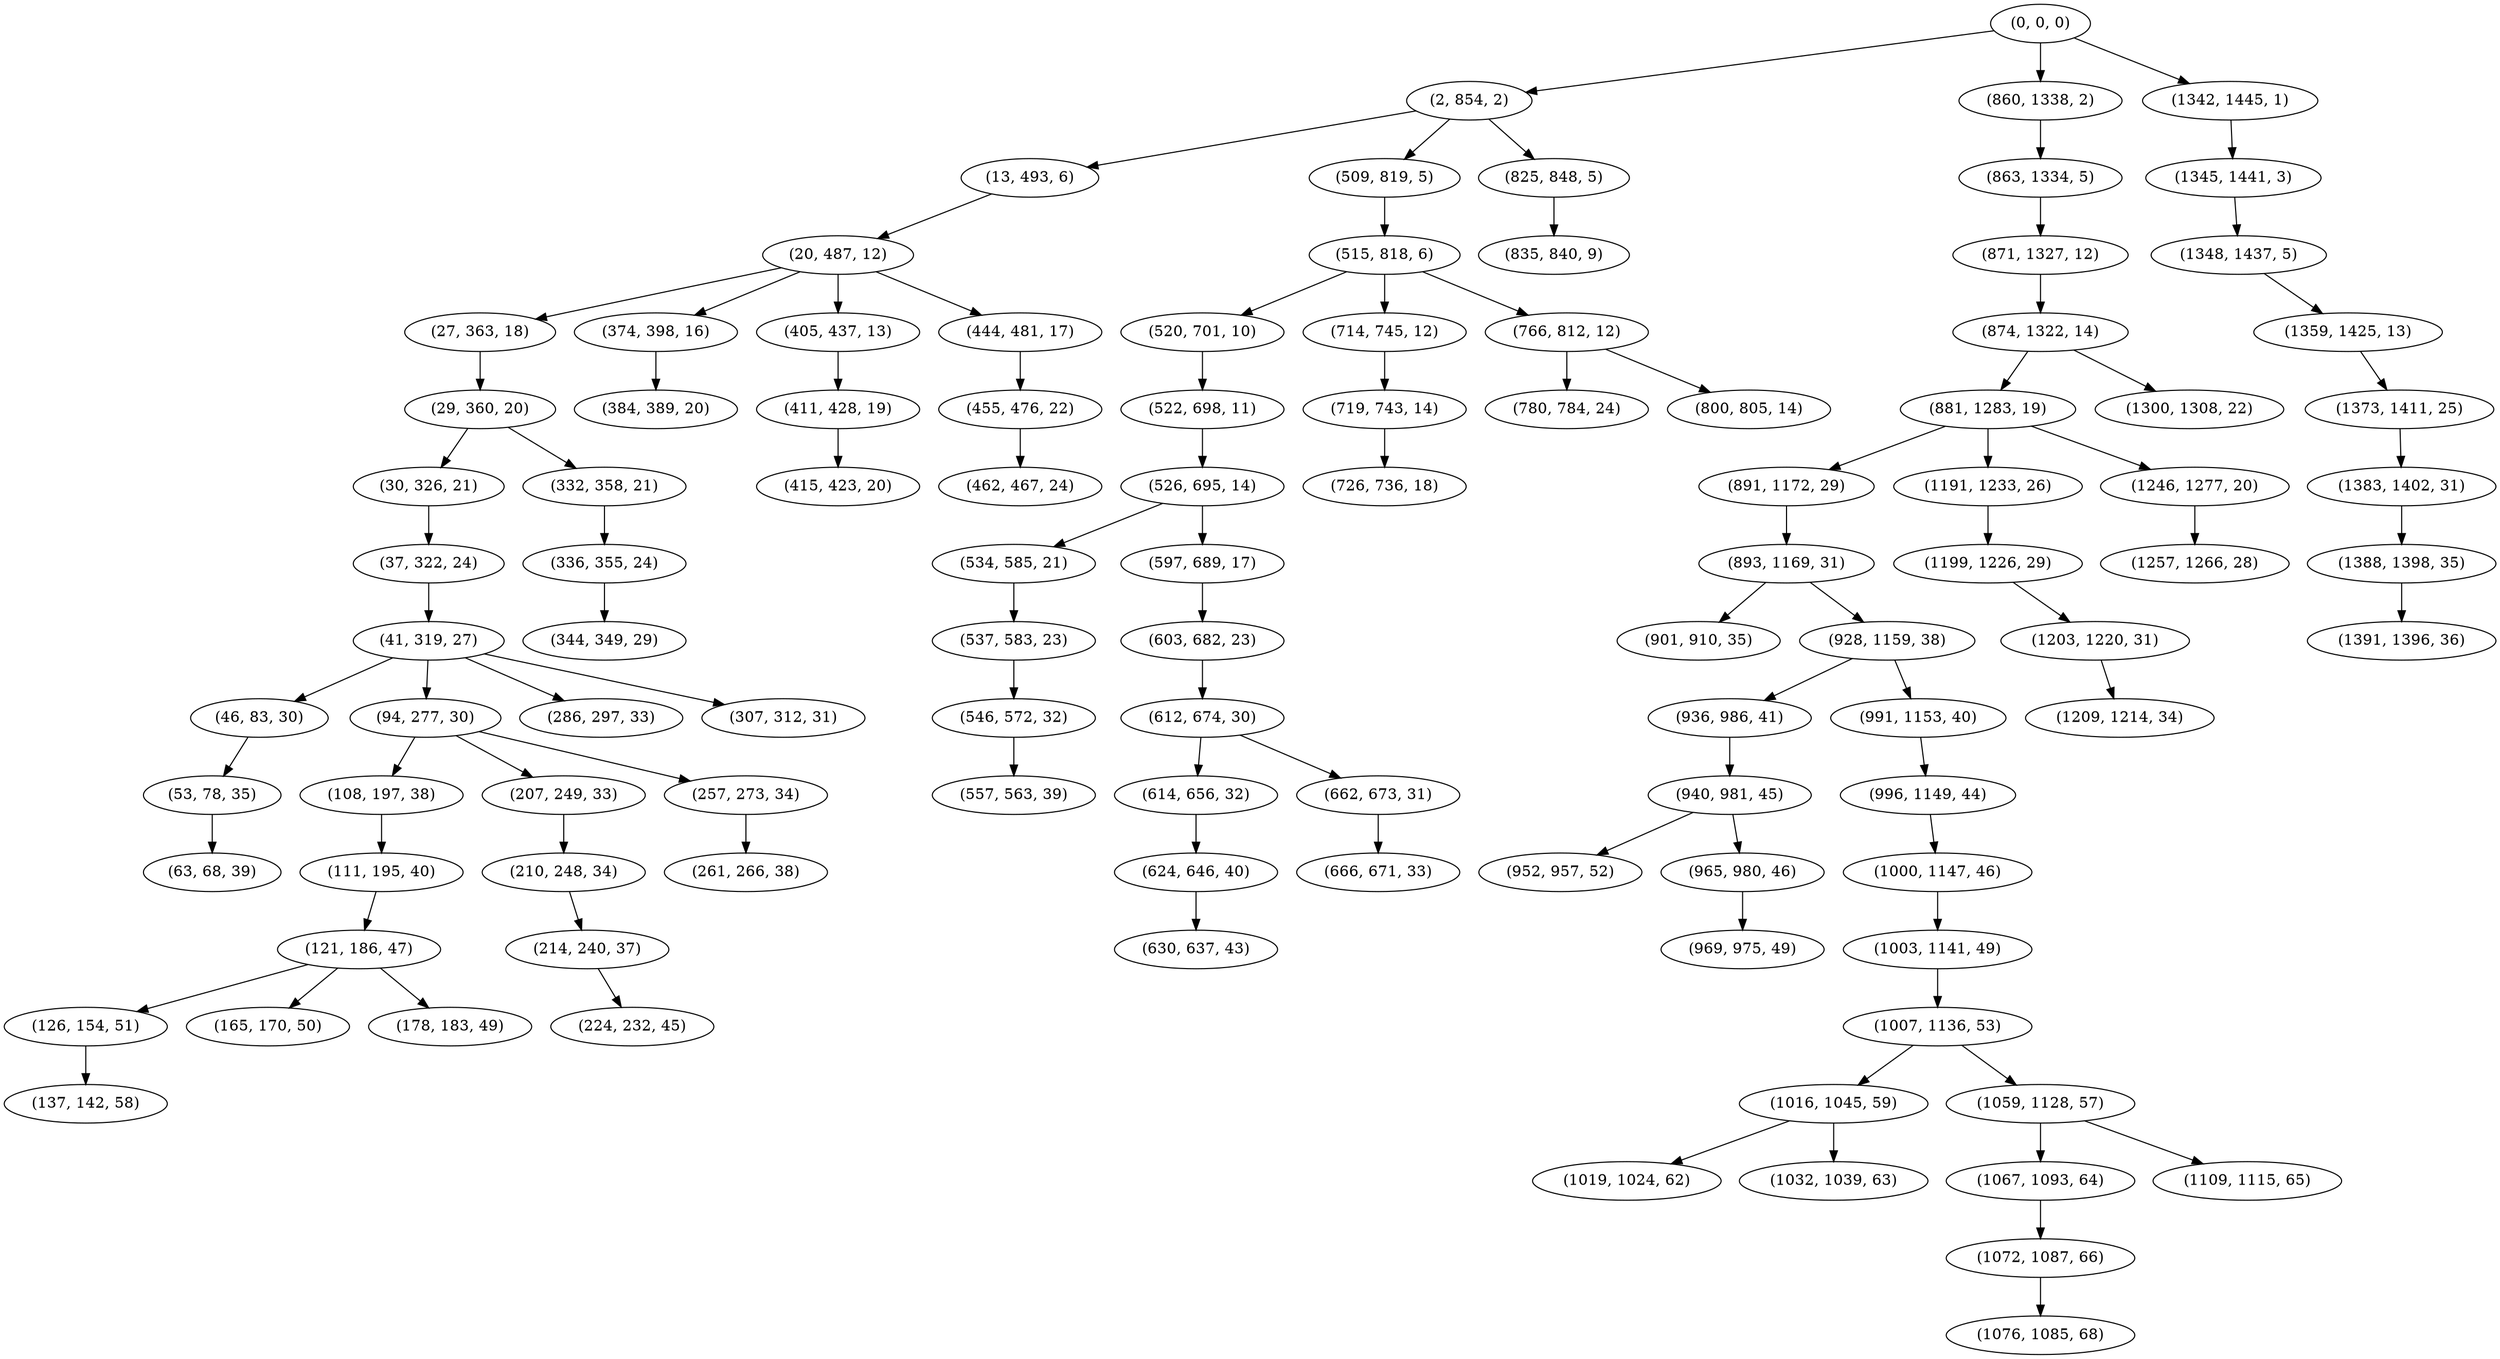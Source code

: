 digraph tree {
    "(0, 0, 0)";
    "(2, 854, 2)";
    "(13, 493, 6)";
    "(20, 487, 12)";
    "(27, 363, 18)";
    "(29, 360, 20)";
    "(30, 326, 21)";
    "(37, 322, 24)";
    "(41, 319, 27)";
    "(46, 83, 30)";
    "(53, 78, 35)";
    "(63, 68, 39)";
    "(94, 277, 30)";
    "(108, 197, 38)";
    "(111, 195, 40)";
    "(121, 186, 47)";
    "(126, 154, 51)";
    "(137, 142, 58)";
    "(165, 170, 50)";
    "(178, 183, 49)";
    "(207, 249, 33)";
    "(210, 248, 34)";
    "(214, 240, 37)";
    "(224, 232, 45)";
    "(257, 273, 34)";
    "(261, 266, 38)";
    "(286, 297, 33)";
    "(307, 312, 31)";
    "(332, 358, 21)";
    "(336, 355, 24)";
    "(344, 349, 29)";
    "(374, 398, 16)";
    "(384, 389, 20)";
    "(405, 437, 13)";
    "(411, 428, 19)";
    "(415, 423, 20)";
    "(444, 481, 17)";
    "(455, 476, 22)";
    "(462, 467, 24)";
    "(509, 819, 5)";
    "(515, 818, 6)";
    "(520, 701, 10)";
    "(522, 698, 11)";
    "(526, 695, 14)";
    "(534, 585, 21)";
    "(537, 583, 23)";
    "(546, 572, 32)";
    "(557, 563, 39)";
    "(597, 689, 17)";
    "(603, 682, 23)";
    "(612, 674, 30)";
    "(614, 656, 32)";
    "(624, 646, 40)";
    "(630, 637, 43)";
    "(662, 673, 31)";
    "(666, 671, 33)";
    "(714, 745, 12)";
    "(719, 743, 14)";
    "(726, 736, 18)";
    "(766, 812, 12)";
    "(780, 784, 24)";
    "(800, 805, 14)";
    "(825, 848, 5)";
    "(835, 840, 9)";
    "(860, 1338, 2)";
    "(863, 1334, 5)";
    "(871, 1327, 12)";
    "(874, 1322, 14)";
    "(881, 1283, 19)";
    "(891, 1172, 29)";
    "(893, 1169, 31)";
    "(901, 910, 35)";
    "(928, 1159, 38)";
    "(936, 986, 41)";
    "(940, 981, 45)";
    "(952, 957, 52)";
    "(965, 980, 46)";
    "(969, 975, 49)";
    "(991, 1153, 40)";
    "(996, 1149, 44)";
    "(1000, 1147, 46)";
    "(1003, 1141, 49)";
    "(1007, 1136, 53)";
    "(1016, 1045, 59)";
    "(1019, 1024, 62)";
    "(1032, 1039, 63)";
    "(1059, 1128, 57)";
    "(1067, 1093, 64)";
    "(1072, 1087, 66)";
    "(1076, 1085, 68)";
    "(1109, 1115, 65)";
    "(1191, 1233, 26)";
    "(1199, 1226, 29)";
    "(1203, 1220, 31)";
    "(1209, 1214, 34)";
    "(1246, 1277, 20)";
    "(1257, 1266, 28)";
    "(1300, 1308, 22)";
    "(1342, 1445, 1)";
    "(1345, 1441, 3)";
    "(1348, 1437, 5)";
    "(1359, 1425, 13)";
    "(1373, 1411, 25)";
    "(1383, 1402, 31)";
    "(1388, 1398, 35)";
    "(1391, 1396, 36)";
    "(0, 0, 0)" -> "(2, 854, 2)";
    "(0, 0, 0)" -> "(860, 1338, 2)";
    "(0, 0, 0)" -> "(1342, 1445, 1)";
    "(2, 854, 2)" -> "(13, 493, 6)";
    "(2, 854, 2)" -> "(509, 819, 5)";
    "(2, 854, 2)" -> "(825, 848, 5)";
    "(13, 493, 6)" -> "(20, 487, 12)";
    "(20, 487, 12)" -> "(27, 363, 18)";
    "(20, 487, 12)" -> "(374, 398, 16)";
    "(20, 487, 12)" -> "(405, 437, 13)";
    "(20, 487, 12)" -> "(444, 481, 17)";
    "(27, 363, 18)" -> "(29, 360, 20)";
    "(29, 360, 20)" -> "(30, 326, 21)";
    "(29, 360, 20)" -> "(332, 358, 21)";
    "(30, 326, 21)" -> "(37, 322, 24)";
    "(37, 322, 24)" -> "(41, 319, 27)";
    "(41, 319, 27)" -> "(46, 83, 30)";
    "(41, 319, 27)" -> "(94, 277, 30)";
    "(41, 319, 27)" -> "(286, 297, 33)";
    "(41, 319, 27)" -> "(307, 312, 31)";
    "(46, 83, 30)" -> "(53, 78, 35)";
    "(53, 78, 35)" -> "(63, 68, 39)";
    "(94, 277, 30)" -> "(108, 197, 38)";
    "(94, 277, 30)" -> "(207, 249, 33)";
    "(94, 277, 30)" -> "(257, 273, 34)";
    "(108, 197, 38)" -> "(111, 195, 40)";
    "(111, 195, 40)" -> "(121, 186, 47)";
    "(121, 186, 47)" -> "(126, 154, 51)";
    "(121, 186, 47)" -> "(165, 170, 50)";
    "(121, 186, 47)" -> "(178, 183, 49)";
    "(126, 154, 51)" -> "(137, 142, 58)";
    "(207, 249, 33)" -> "(210, 248, 34)";
    "(210, 248, 34)" -> "(214, 240, 37)";
    "(214, 240, 37)" -> "(224, 232, 45)";
    "(257, 273, 34)" -> "(261, 266, 38)";
    "(332, 358, 21)" -> "(336, 355, 24)";
    "(336, 355, 24)" -> "(344, 349, 29)";
    "(374, 398, 16)" -> "(384, 389, 20)";
    "(405, 437, 13)" -> "(411, 428, 19)";
    "(411, 428, 19)" -> "(415, 423, 20)";
    "(444, 481, 17)" -> "(455, 476, 22)";
    "(455, 476, 22)" -> "(462, 467, 24)";
    "(509, 819, 5)" -> "(515, 818, 6)";
    "(515, 818, 6)" -> "(520, 701, 10)";
    "(515, 818, 6)" -> "(714, 745, 12)";
    "(515, 818, 6)" -> "(766, 812, 12)";
    "(520, 701, 10)" -> "(522, 698, 11)";
    "(522, 698, 11)" -> "(526, 695, 14)";
    "(526, 695, 14)" -> "(534, 585, 21)";
    "(526, 695, 14)" -> "(597, 689, 17)";
    "(534, 585, 21)" -> "(537, 583, 23)";
    "(537, 583, 23)" -> "(546, 572, 32)";
    "(546, 572, 32)" -> "(557, 563, 39)";
    "(597, 689, 17)" -> "(603, 682, 23)";
    "(603, 682, 23)" -> "(612, 674, 30)";
    "(612, 674, 30)" -> "(614, 656, 32)";
    "(612, 674, 30)" -> "(662, 673, 31)";
    "(614, 656, 32)" -> "(624, 646, 40)";
    "(624, 646, 40)" -> "(630, 637, 43)";
    "(662, 673, 31)" -> "(666, 671, 33)";
    "(714, 745, 12)" -> "(719, 743, 14)";
    "(719, 743, 14)" -> "(726, 736, 18)";
    "(766, 812, 12)" -> "(780, 784, 24)";
    "(766, 812, 12)" -> "(800, 805, 14)";
    "(825, 848, 5)" -> "(835, 840, 9)";
    "(860, 1338, 2)" -> "(863, 1334, 5)";
    "(863, 1334, 5)" -> "(871, 1327, 12)";
    "(871, 1327, 12)" -> "(874, 1322, 14)";
    "(874, 1322, 14)" -> "(881, 1283, 19)";
    "(874, 1322, 14)" -> "(1300, 1308, 22)";
    "(881, 1283, 19)" -> "(891, 1172, 29)";
    "(881, 1283, 19)" -> "(1191, 1233, 26)";
    "(881, 1283, 19)" -> "(1246, 1277, 20)";
    "(891, 1172, 29)" -> "(893, 1169, 31)";
    "(893, 1169, 31)" -> "(901, 910, 35)";
    "(893, 1169, 31)" -> "(928, 1159, 38)";
    "(928, 1159, 38)" -> "(936, 986, 41)";
    "(928, 1159, 38)" -> "(991, 1153, 40)";
    "(936, 986, 41)" -> "(940, 981, 45)";
    "(940, 981, 45)" -> "(952, 957, 52)";
    "(940, 981, 45)" -> "(965, 980, 46)";
    "(965, 980, 46)" -> "(969, 975, 49)";
    "(991, 1153, 40)" -> "(996, 1149, 44)";
    "(996, 1149, 44)" -> "(1000, 1147, 46)";
    "(1000, 1147, 46)" -> "(1003, 1141, 49)";
    "(1003, 1141, 49)" -> "(1007, 1136, 53)";
    "(1007, 1136, 53)" -> "(1016, 1045, 59)";
    "(1007, 1136, 53)" -> "(1059, 1128, 57)";
    "(1016, 1045, 59)" -> "(1019, 1024, 62)";
    "(1016, 1045, 59)" -> "(1032, 1039, 63)";
    "(1059, 1128, 57)" -> "(1067, 1093, 64)";
    "(1059, 1128, 57)" -> "(1109, 1115, 65)";
    "(1067, 1093, 64)" -> "(1072, 1087, 66)";
    "(1072, 1087, 66)" -> "(1076, 1085, 68)";
    "(1191, 1233, 26)" -> "(1199, 1226, 29)";
    "(1199, 1226, 29)" -> "(1203, 1220, 31)";
    "(1203, 1220, 31)" -> "(1209, 1214, 34)";
    "(1246, 1277, 20)" -> "(1257, 1266, 28)";
    "(1342, 1445, 1)" -> "(1345, 1441, 3)";
    "(1345, 1441, 3)" -> "(1348, 1437, 5)";
    "(1348, 1437, 5)" -> "(1359, 1425, 13)";
    "(1359, 1425, 13)" -> "(1373, 1411, 25)";
    "(1373, 1411, 25)" -> "(1383, 1402, 31)";
    "(1383, 1402, 31)" -> "(1388, 1398, 35)";
    "(1388, 1398, 35)" -> "(1391, 1396, 36)";
}
